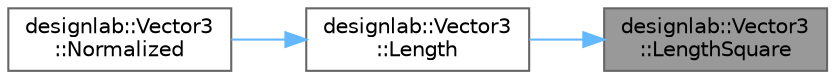 digraph "designlab::Vector3::LengthSquare"
{
 // LATEX_PDF_SIZE
  bgcolor="transparent";
  edge [fontname=Helvetica,fontsize=10,labelfontname=Helvetica,labelfontsize=10];
  node [fontname=Helvetica,fontsize=10,shape=box,height=0.2,width=0.4];
  rankdir="RL";
  Node1 [id="Node000001",label="designlab::Vector3\l::LengthSquare",height=0.2,width=0.4,color="gray40", fillcolor="grey60", style="filled", fontcolor="black",tooltip="ベクトルの長さの2乗を返す．sqrt(ルートの計算)がまぁまぁ重いのでこっちを使えるなら使うべき．"];
  Node1 -> Node2 [id="edge1_Node000001_Node000002",dir="back",color="steelblue1",style="solid",tooltip=" "];
  Node2 [id="Node000002",label="designlab::Vector3\l::Length",height=0.2,width=0.4,color="grey40", fillcolor="white", style="filled",URL="$structdesignlab_1_1_vector3.html#a1a64cf59595f7a858075f4899815f66a",tooltip="ベクトルの長さを返す．sqrt(ルートの計算)がまぁまぁ重いので，lengthSquareでいいならそっちを使うべき．"];
  Node2 -> Node3 [id="edge2_Node000002_Node000003",dir="back",color="steelblue1",style="solid",tooltip=" "];
  Node3 [id="Node000003",label="designlab::Vector3\l::Normalized",height=0.2,width=0.4,color="grey40", fillcolor="white", style="filled",URL="$structdesignlab_1_1_vector3.html#a6ef61528382ebb4f067dc66a3abce6e5",tooltip="単位ベクトルを返す．normalizeとは，ベクトルを正規化（単位ベクトルに変換）する操作を表す．絶対値が0のベクトルを使用しないこと!"];
}
